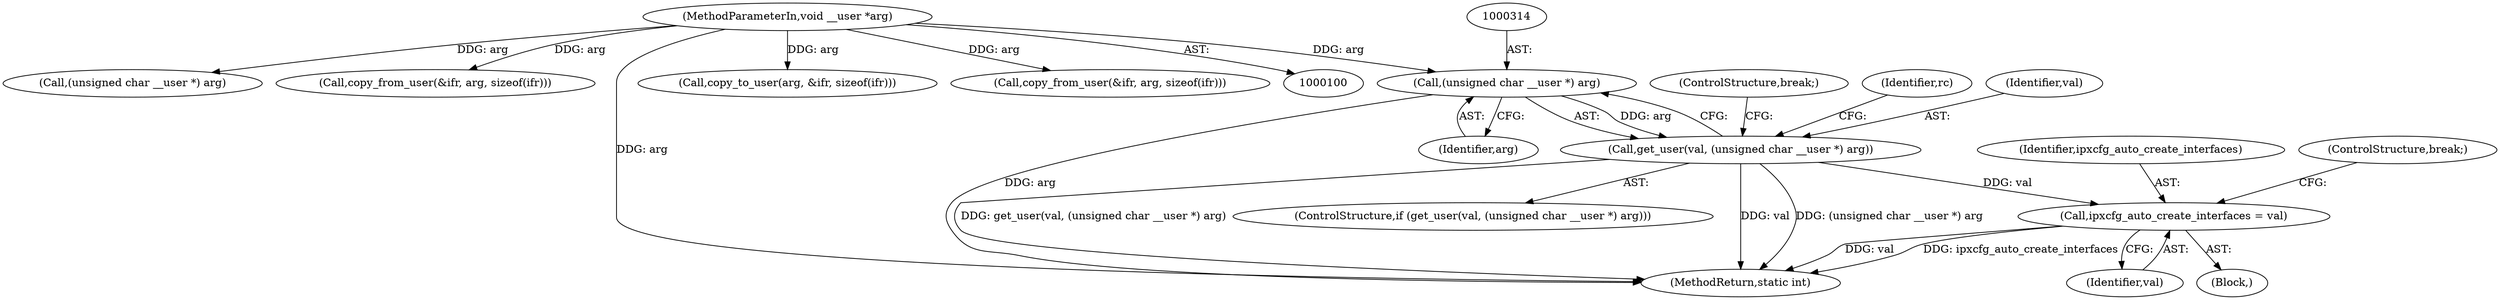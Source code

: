 digraph "0_linux_ee0d8d8482345ff97a75a7d747efc309f13b0d80@pointer" {
"1000313" [label="(Call,(unsigned char __user *) arg)"];
"1000102" [label="(MethodParameterIn,void __user *arg)"];
"1000311" [label="(Call,get_user(val, (unsigned char __user *) arg))"];
"1000320" [label="(Call,ipxcfg_auto_create_interfaces = val)"];
"1000312" [label="(Identifier,val)"];
"1000332" [label="(Call,(unsigned char __user *) arg)"];
"1000217" [label="(Call,copy_from_user(&ifr, arg, sizeof(ifr)))"];
"1000320" [label="(Call,ipxcfg_auto_create_interfaces = val)"];
"1000344" [label="(MethodReturn,static int)"];
"1000313" [label="(Call,(unsigned char __user *) arg)"];
"1000322" [label="(Identifier,val)"];
"1000321" [label="(Identifier,ipxcfg_auto_create_interfaces)"];
"1000113" [label="(Block,)"];
"1000292" [label="(Call,copy_to_user(arg, &ifr, sizeof(ifr)))"];
"1000315" [label="(Identifier,arg)"];
"1000311" [label="(Call,get_user(val, (unsigned char __user *) arg))"];
"1000102" [label="(MethodParameterIn,void __user *arg)"];
"1000310" [label="(ControlStructure,if (get_user(val, (unsigned char __user *) arg)))"];
"1000316" [label="(ControlStructure,break;)"];
"1000123" [label="(Call,copy_from_user(&ifr, arg, sizeof(ifr)))"];
"1000323" [label="(ControlStructure,break;)"];
"1000318" [label="(Identifier,rc)"];
"1000313" -> "1000311"  [label="AST: "];
"1000313" -> "1000315"  [label="CFG: "];
"1000314" -> "1000313"  [label="AST: "];
"1000315" -> "1000313"  [label="AST: "];
"1000311" -> "1000313"  [label="CFG: "];
"1000313" -> "1000344"  [label="DDG: arg"];
"1000313" -> "1000311"  [label="DDG: arg"];
"1000102" -> "1000313"  [label="DDG: arg"];
"1000102" -> "1000100"  [label="AST: "];
"1000102" -> "1000344"  [label="DDG: arg"];
"1000102" -> "1000123"  [label="DDG: arg"];
"1000102" -> "1000217"  [label="DDG: arg"];
"1000102" -> "1000292"  [label="DDG: arg"];
"1000102" -> "1000332"  [label="DDG: arg"];
"1000311" -> "1000310"  [label="AST: "];
"1000312" -> "1000311"  [label="AST: "];
"1000316" -> "1000311"  [label="CFG: "];
"1000318" -> "1000311"  [label="CFG: "];
"1000311" -> "1000344"  [label="DDG: val"];
"1000311" -> "1000344"  [label="DDG: (unsigned char __user *) arg"];
"1000311" -> "1000344"  [label="DDG: get_user(val, (unsigned char __user *) arg)"];
"1000311" -> "1000320"  [label="DDG: val"];
"1000320" -> "1000113"  [label="AST: "];
"1000320" -> "1000322"  [label="CFG: "];
"1000321" -> "1000320"  [label="AST: "];
"1000322" -> "1000320"  [label="AST: "];
"1000323" -> "1000320"  [label="CFG: "];
"1000320" -> "1000344"  [label="DDG: val"];
"1000320" -> "1000344"  [label="DDG: ipxcfg_auto_create_interfaces"];
}

